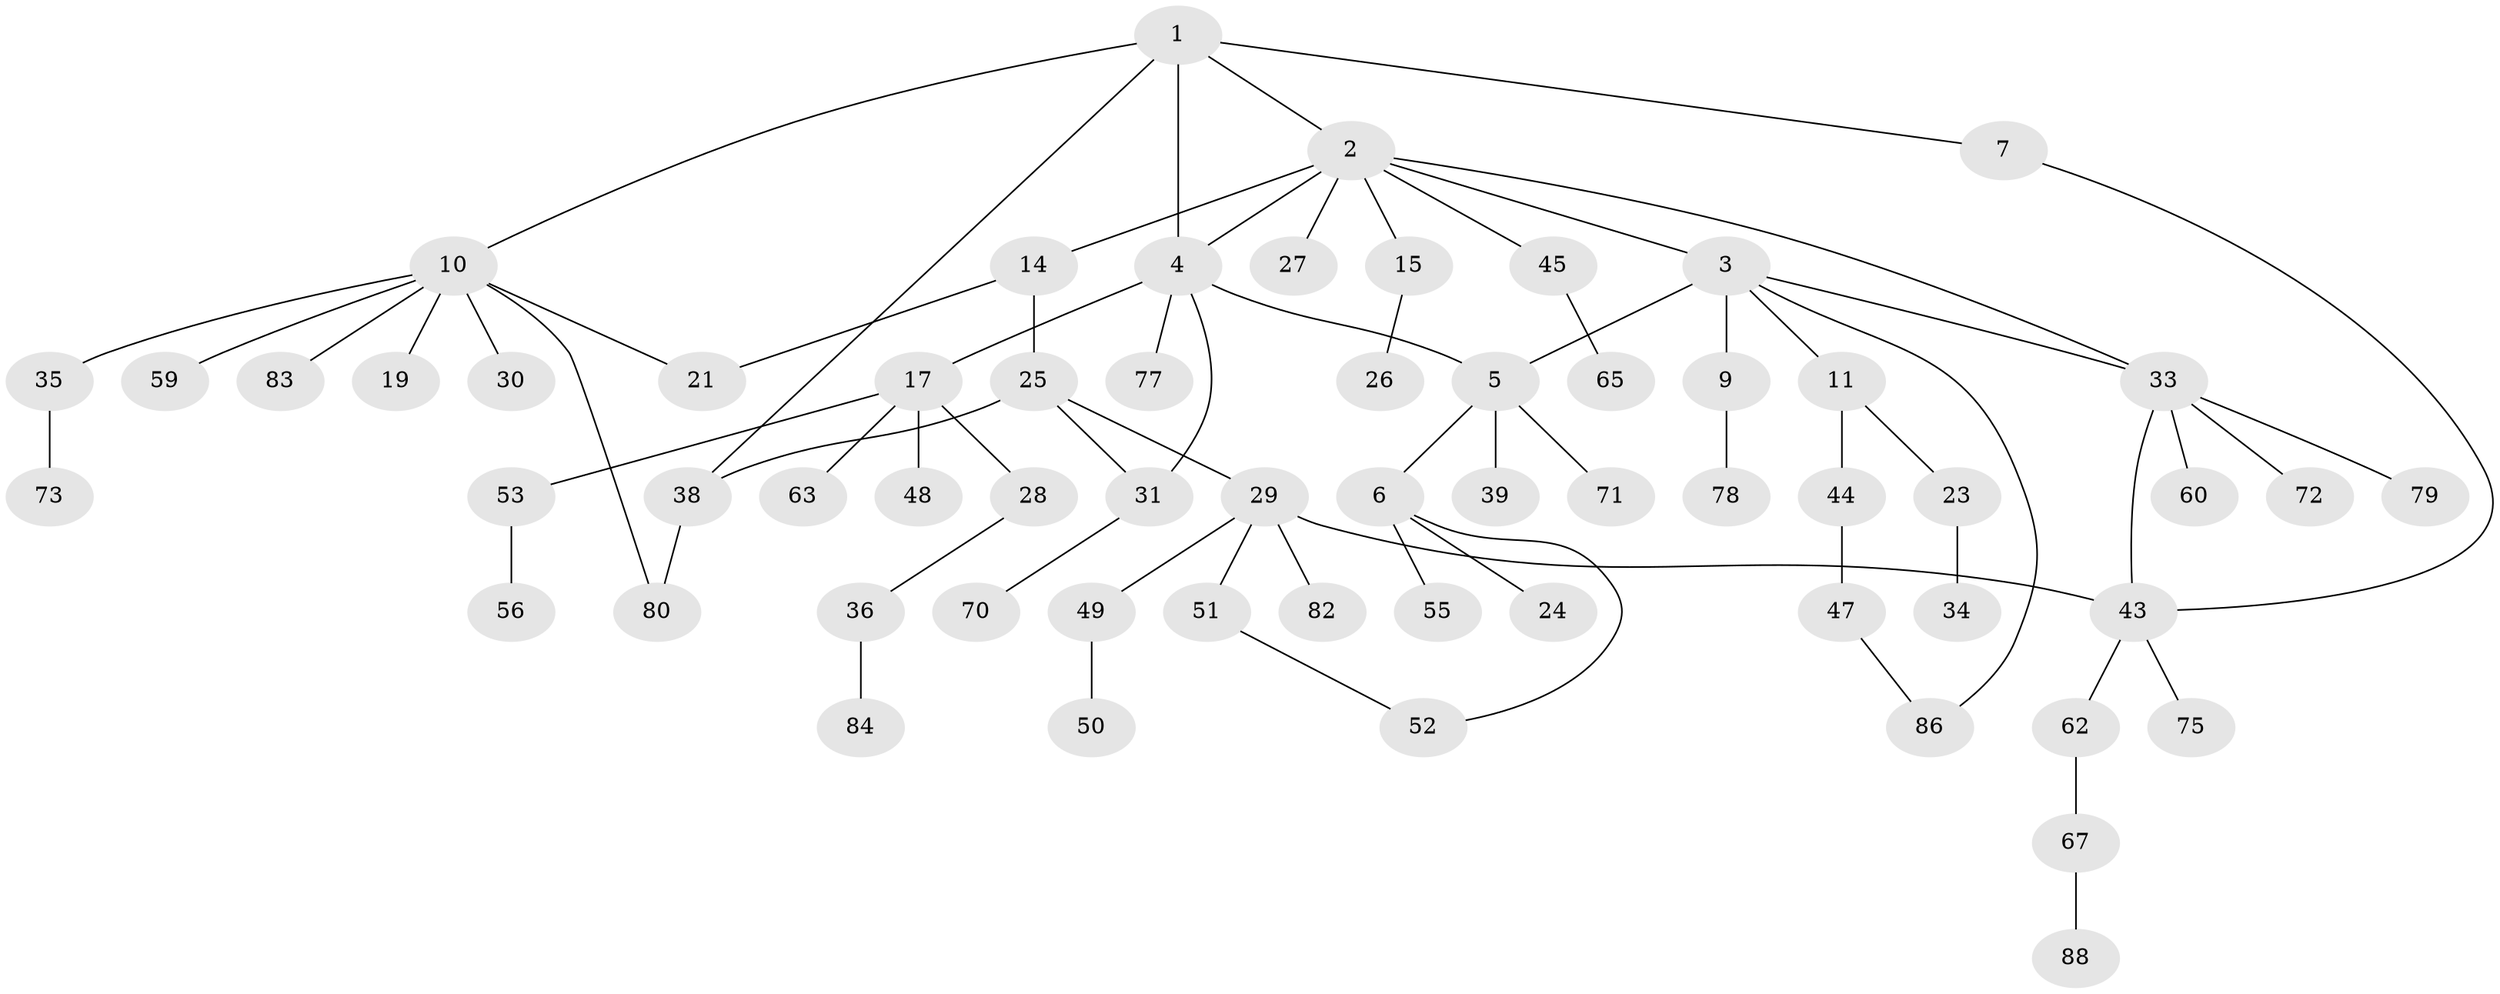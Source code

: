 // Generated by graph-tools (version 1.1) at 2025/23/03/03/25 07:23:31]
// undirected, 62 vertices, 72 edges
graph export_dot {
graph [start="1"]
  node [color=gray90,style=filled];
  1 [super="+57"];
  2 [super="+74"];
  3 [super="+12"];
  4 [super="+8"];
  5 [super="+54"];
  6 [super="+16"];
  7 [super="+76"];
  9 [super="+13"];
  10 [super="+18"];
  11;
  14;
  15 [super="+20"];
  17 [super="+22"];
  19;
  21 [super="+66"];
  23;
  24;
  25;
  26 [super="+81"];
  27;
  28;
  29 [super="+32"];
  30;
  31 [super="+64"];
  33 [super="+40"];
  34;
  35 [super="+37"];
  36 [super="+69"];
  38 [super="+41"];
  39 [super="+42"];
  43 [super="+46"];
  44;
  45 [super="+89"];
  47 [super="+61"];
  48;
  49;
  50;
  51;
  52;
  53 [super="+68"];
  55 [super="+58"];
  56;
  59 [super="+85"];
  60;
  62;
  63;
  65;
  67 [super="+87"];
  70;
  71;
  72;
  73;
  75;
  77;
  78;
  79;
  80;
  82;
  83;
  84;
  86;
  88;
  1 -- 2;
  1 -- 4;
  1 -- 7;
  1 -- 10;
  1 -- 38;
  2 -- 3;
  2 -- 14;
  2 -- 15;
  2 -- 27;
  2 -- 33;
  2 -- 45;
  2 -- 4;
  3 -- 5;
  3 -- 9 [weight=2];
  3 -- 11;
  3 -- 33;
  3 -- 86;
  4 -- 17;
  4 -- 5;
  4 -- 77;
  4 -- 31;
  5 -- 6;
  5 -- 39;
  5 -- 71;
  6 -- 52;
  6 -- 55;
  6 -- 24;
  7 -- 43;
  9 -- 78;
  10 -- 19;
  10 -- 35;
  10 -- 80;
  10 -- 83;
  10 -- 21;
  10 -- 59;
  10 -- 30;
  11 -- 23;
  11 -- 44;
  14 -- 25;
  14 -- 21;
  15 -- 26;
  17 -- 48 [weight=2];
  17 -- 53;
  17 -- 28;
  17 -- 63;
  23 -- 34;
  25 -- 29;
  25 -- 31;
  25 -- 38 [weight=2];
  28 -- 36;
  29 -- 43;
  29 -- 49;
  29 -- 51;
  29 -- 82;
  31 -- 70;
  33 -- 60;
  33 -- 72;
  33 -- 79;
  33 -- 43;
  35 -- 73;
  36 -- 84;
  38 -- 80;
  43 -- 62;
  43 -- 75;
  44 -- 47;
  45 -- 65;
  47 -- 86;
  49 -- 50;
  51 -- 52;
  53 -- 56;
  62 -- 67;
  67 -- 88;
}
